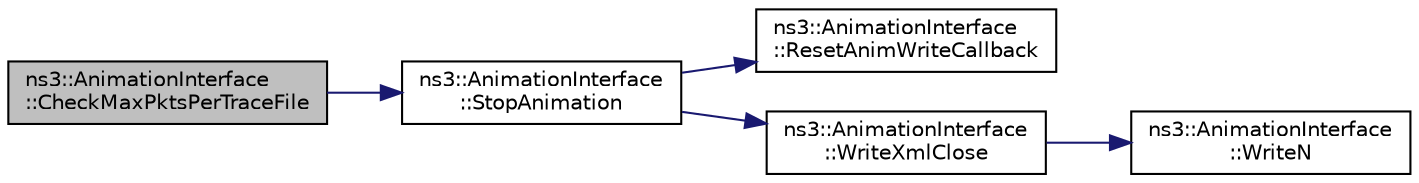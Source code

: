 digraph "ns3::AnimationInterface::CheckMaxPktsPerTraceFile"
{
  edge [fontname="Helvetica",fontsize="10",labelfontname="Helvetica",labelfontsize="10"];
  node [fontname="Helvetica",fontsize="10",shape=record];
  rankdir="LR";
  Node1 [label="ns3::AnimationInterface\l::CheckMaxPktsPerTraceFile",height=0.2,width=0.4,color="black", fillcolor="grey75", style="filled", fontcolor="black"];
  Node1 -> Node2 [color="midnightblue",fontsize="10",style="solid"];
  Node2 [label="ns3::AnimationInterface\l::StopAnimation",height=0.2,width=0.4,color="black", fillcolor="white", style="filled",URL="$d6/d1a/classns3_1_1AnimationInterface.html#a7c668b43b1e7ed6763a587af51995b1b"];
  Node2 -> Node3 [color="midnightblue",fontsize="10",style="solid"];
  Node3 [label="ns3::AnimationInterface\l::ResetAnimWriteCallback",height=0.2,width=0.4,color="black", fillcolor="white", style="filled",URL="$d6/d1a/classns3_1_1AnimationInterface.html#aa8b2a29ca7065ed85455f5ee04a83460",tooltip="Reset the write callback function. "];
  Node2 -> Node4 [color="midnightblue",fontsize="10",style="solid"];
  Node4 [label="ns3::AnimationInterface\l::WriteXmlClose",height=0.2,width=0.4,color="black", fillcolor="white", style="filled",URL="$d6/d1a/classns3_1_1AnimationInterface.html#a98e7178a68a9d19f62eaf118b48cf545"];
  Node4 -> Node5 [color="midnightblue",fontsize="10",style="solid"];
  Node5 [label="ns3::AnimationInterface\l::WriteN",height=0.2,width=0.4,color="black", fillcolor="white", style="filled",URL="$d6/d1a/classns3_1_1AnimationInterface.html#a4cdd131c35733674773098d094f30066"];
}
